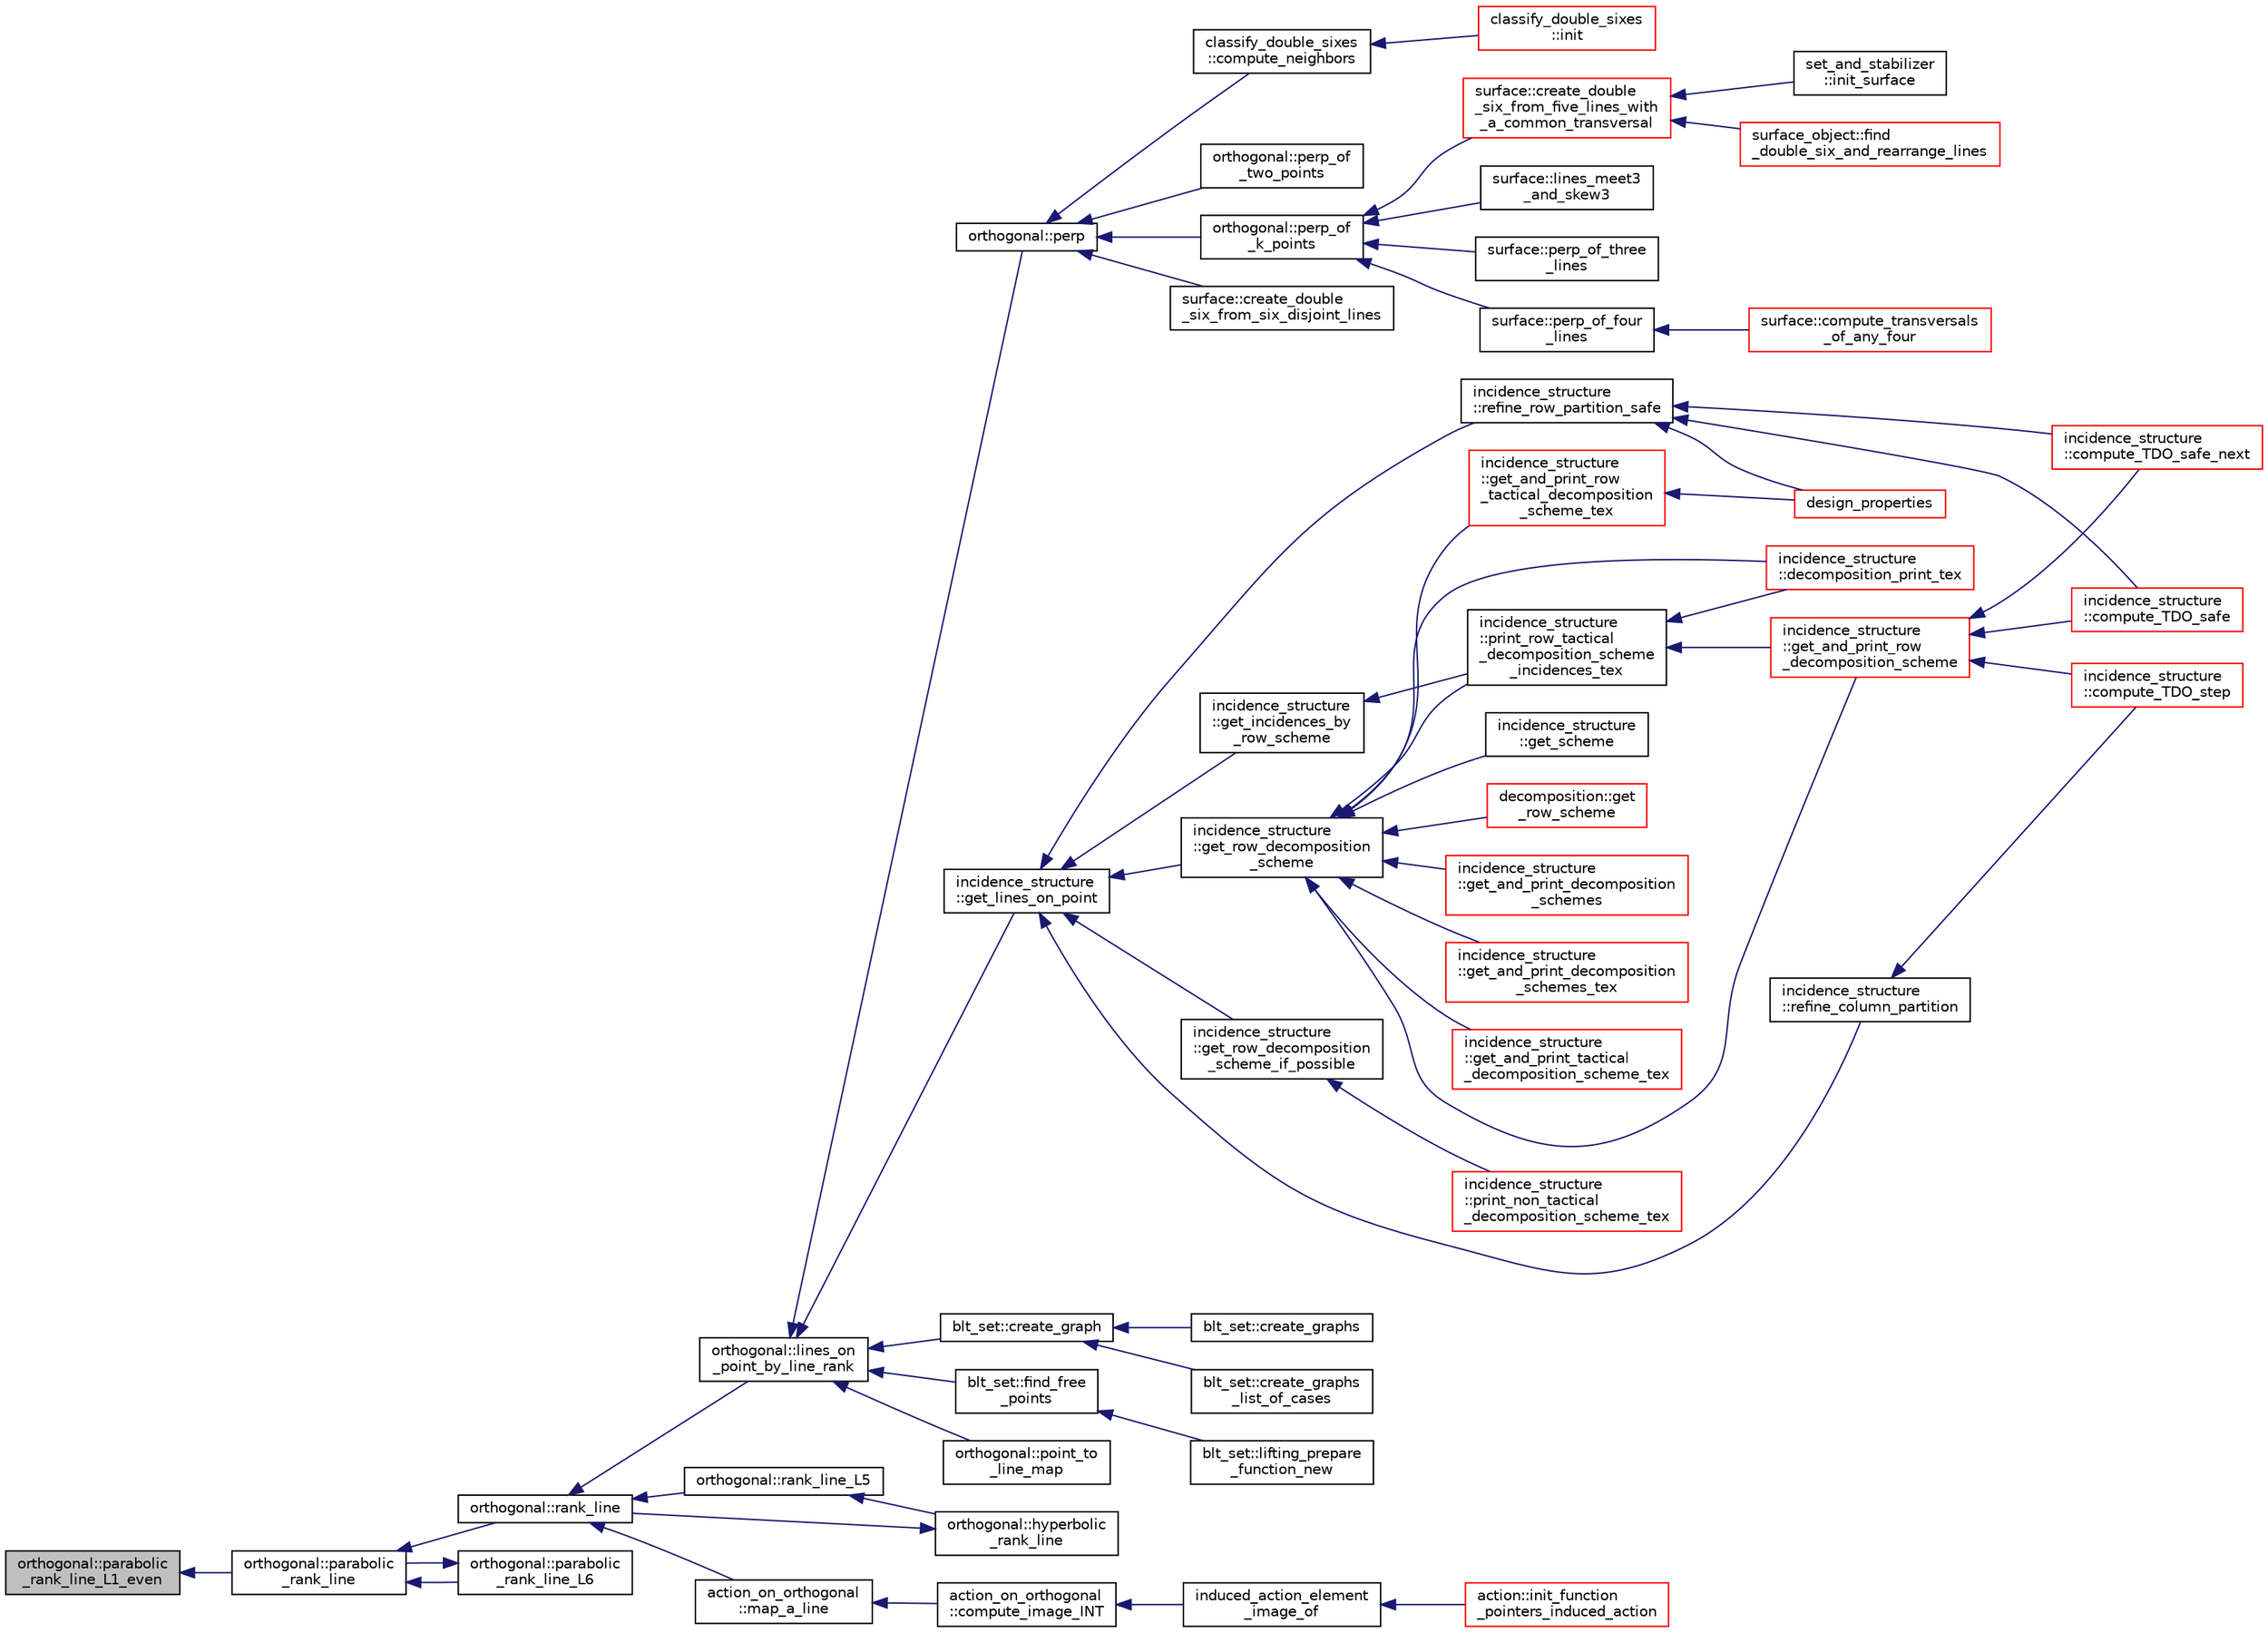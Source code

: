 digraph "orthogonal::parabolic_rank_line_L1_even"
{
  edge [fontname="Helvetica",fontsize="10",labelfontname="Helvetica",labelfontsize="10"];
  node [fontname="Helvetica",fontsize="10",shape=record];
  rankdir="LR";
  Node26860 [label="orthogonal::parabolic\l_rank_line_L1_even",height=0.2,width=0.4,color="black", fillcolor="grey75", style="filled", fontcolor="black"];
  Node26860 -> Node26861 [dir="back",color="midnightblue",fontsize="10",style="solid",fontname="Helvetica"];
  Node26861 [label="orthogonal::parabolic\l_rank_line",height=0.2,width=0.4,color="black", fillcolor="white", style="filled",URL="$d7/daa/classorthogonal.html#a7df334ceca90bc5b90c56354dbaf45c9"];
  Node26861 -> Node26862 [dir="back",color="midnightblue",fontsize="10",style="solid",fontname="Helvetica"];
  Node26862 [label="orthogonal::rank_line",height=0.2,width=0.4,color="black", fillcolor="white", style="filled",URL="$d7/daa/classorthogonal.html#a5e1b5a3eb76840f425e71f25dabcd470"];
  Node26862 -> Node26863 [dir="back",color="midnightblue",fontsize="10",style="solid",fontname="Helvetica"];
  Node26863 [label="orthogonal::lines_on\l_point_by_line_rank",height=0.2,width=0.4,color="black", fillcolor="white", style="filled",URL="$d7/daa/classorthogonal.html#adc21874b6da3cd3585c704994fb538aa"];
  Node26863 -> Node26864 [dir="back",color="midnightblue",fontsize="10",style="solid",fontname="Helvetica"];
  Node26864 [label="blt_set::create_graph",height=0.2,width=0.4,color="black", fillcolor="white", style="filled",URL="$d1/d3d/classblt__set.html#ae92249ece99ffbc92e93e49cd5d5dccf"];
  Node26864 -> Node26865 [dir="back",color="midnightblue",fontsize="10",style="solid",fontname="Helvetica"];
  Node26865 [label="blt_set::create_graphs",height=0.2,width=0.4,color="black", fillcolor="white", style="filled",URL="$d1/d3d/classblt__set.html#a3f1d4a8ed15875c47b327949f26a4533"];
  Node26864 -> Node26866 [dir="back",color="midnightblue",fontsize="10",style="solid",fontname="Helvetica"];
  Node26866 [label="blt_set::create_graphs\l_list_of_cases",height=0.2,width=0.4,color="black", fillcolor="white", style="filled",URL="$d1/d3d/classblt__set.html#a91ad531d4154bd887182dbd6121476f3"];
  Node26863 -> Node26867 [dir="back",color="midnightblue",fontsize="10",style="solid",fontname="Helvetica"];
  Node26867 [label="blt_set::find_free\l_points",height=0.2,width=0.4,color="black", fillcolor="white", style="filled",URL="$d1/d3d/classblt__set.html#a71f82dd3dc4a901ea2a0949d2f1af302"];
  Node26867 -> Node26868 [dir="back",color="midnightblue",fontsize="10",style="solid",fontname="Helvetica"];
  Node26868 [label="blt_set::lifting_prepare\l_function_new",height=0.2,width=0.4,color="black", fillcolor="white", style="filled",URL="$d1/d3d/classblt__set.html#a1314b7c0a3b78ba54c0f61a397d8afce"];
  Node26863 -> Node26869 [dir="back",color="midnightblue",fontsize="10",style="solid",fontname="Helvetica"];
  Node26869 [label="orthogonal::point_to\l_line_map",height=0.2,width=0.4,color="black", fillcolor="white", style="filled",URL="$d7/daa/classorthogonal.html#a1eae48671390d1c251303be93b45f9e4"];
  Node26863 -> Node26870 [dir="back",color="midnightblue",fontsize="10",style="solid",fontname="Helvetica"];
  Node26870 [label="orthogonal::perp",height=0.2,width=0.4,color="black", fillcolor="white", style="filled",URL="$d7/daa/classorthogonal.html#ae80e0fa8d1e8caddb9afbb466e3d3189"];
  Node26870 -> Node26871 [dir="back",color="midnightblue",fontsize="10",style="solid",fontname="Helvetica"];
  Node26871 [label="orthogonal::perp_of\l_two_points",height=0.2,width=0.4,color="black", fillcolor="white", style="filled",URL="$d7/daa/classorthogonal.html#a6a05fef2e61ed508bff66d6728c58ec0"];
  Node26870 -> Node26872 [dir="back",color="midnightblue",fontsize="10",style="solid",fontname="Helvetica"];
  Node26872 [label="orthogonal::perp_of\l_k_points",height=0.2,width=0.4,color="black", fillcolor="white", style="filled",URL="$d7/daa/classorthogonal.html#a6a92a4680dc76bb289141fc5c765f5fb"];
  Node26872 -> Node26873 [dir="back",color="midnightblue",fontsize="10",style="solid",fontname="Helvetica"];
  Node26873 [label="surface::lines_meet3\l_and_skew3",height=0.2,width=0.4,color="black", fillcolor="white", style="filled",URL="$d5/d88/classsurface.html#af87ed9d20b980a89342f20c206ae5790"];
  Node26872 -> Node26874 [dir="back",color="midnightblue",fontsize="10",style="solid",fontname="Helvetica"];
  Node26874 [label="surface::perp_of_three\l_lines",height=0.2,width=0.4,color="black", fillcolor="white", style="filled",URL="$d5/d88/classsurface.html#aaa43449a367799d405821a1cd5a7e644"];
  Node26872 -> Node26875 [dir="back",color="midnightblue",fontsize="10",style="solid",fontname="Helvetica"];
  Node26875 [label="surface::perp_of_four\l_lines",height=0.2,width=0.4,color="black", fillcolor="white", style="filled",URL="$d5/d88/classsurface.html#a8da8a93f1fcbf344eb943869b0d488f1"];
  Node26875 -> Node26876 [dir="back",color="midnightblue",fontsize="10",style="solid",fontname="Helvetica"];
  Node26876 [label="surface::compute_transversals\l_of_any_four",height=0.2,width=0.4,color="red", fillcolor="white", style="filled",URL="$d5/d88/classsurface.html#a8023ace5ba7640932b77f1d54a792614"];
  Node26872 -> Node26885 [dir="back",color="midnightblue",fontsize="10",style="solid",fontname="Helvetica"];
  Node26885 [label="surface::create_double\l_six_from_five_lines_with\l_a_common_transversal",height=0.2,width=0.4,color="red", fillcolor="white", style="filled",URL="$d5/d88/classsurface.html#a6d8fafa386893521305e016011d55673"];
  Node26885 -> Node26886 [dir="back",color="midnightblue",fontsize="10",style="solid",fontname="Helvetica"];
  Node26886 [label="surface_object::find\l_double_six_and_rearrange_lines",height=0.2,width=0.4,color="red", fillcolor="white", style="filled",URL="$df/df8/classsurface__object.html#aa2fc4ff039e9f3a5ac29718e29b6b90c"];
  Node26885 -> Node26897 [dir="back",color="midnightblue",fontsize="10",style="solid",fontname="Helvetica"];
  Node26897 [label="set_and_stabilizer\l::init_surface",height=0.2,width=0.4,color="black", fillcolor="white", style="filled",URL="$de/df6/classset__and__stabilizer.html#aac2cff4e770a86c6d40e55478e33b6b5"];
  Node26870 -> Node26899 [dir="back",color="midnightblue",fontsize="10",style="solid",fontname="Helvetica"];
  Node26899 [label="surface::create_double\l_six_from_six_disjoint_lines",height=0.2,width=0.4,color="black", fillcolor="white", style="filled",URL="$d5/d88/classsurface.html#a4c44f0a33d709edee71537547880dd87"];
  Node26870 -> Node26900 [dir="back",color="midnightblue",fontsize="10",style="solid",fontname="Helvetica"];
  Node26900 [label="classify_double_sixes\l::compute_neighbors",height=0.2,width=0.4,color="black", fillcolor="white", style="filled",URL="$dd/d23/classclassify__double__sixes.html#a675e241052c36c58063ddcfc06d209b2"];
  Node26900 -> Node26879 [dir="back",color="midnightblue",fontsize="10",style="solid",fontname="Helvetica"];
  Node26879 [label="classify_double_sixes\l::init",height=0.2,width=0.4,color="red", fillcolor="white", style="filled",URL="$dd/d23/classclassify__double__sixes.html#a8c5c41d5124b35379d626480ff225f7b"];
  Node26863 -> Node26901 [dir="back",color="midnightblue",fontsize="10",style="solid",fontname="Helvetica"];
  Node26901 [label="incidence_structure\l::get_lines_on_point",height=0.2,width=0.4,color="black", fillcolor="white", style="filled",URL="$da/d8a/classincidence__structure.html#a09148fd9478525b4a65c8e44833d1861"];
  Node26901 -> Node26902 [dir="back",color="midnightblue",fontsize="10",style="solid",fontname="Helvetica"];
  Node26902 [label="incidence_structure\l::refine_row_partition_safe",height=0.2,width=0.4,color="black", fillcolor="white", style="filled",URL="$da/d8a/classincidence__structure.html#ae84b2dc0f1a0cd1f9acfadcae21e3745"];
  Node26902 -> Node26903 [dir="back",color="midnightblue",fontsize="10",style="solid",fontname="Helvetica"];
  Node26903 [label="design_properties",height=0.2,width=0.4,color="red", fillcolor="white", style="filled",URL="$d9/dc2/apps_2combinatorics_2design_8_c.html#a7d7aac893d68b4a25d1ab91b57ae2af1"];
  Node26902 -> Node26907 [dir="back",color="midnightblue",fontsize="10",style="solid",fontname="Helvetica"];
  Node26907 [label="incidence_structure\l::compute_TDO_safe_next",height=0.2,width=0.4,color="red", fillcolor="white", style="filled",URL="$da/d8a/classincidence__structure.html#a7c315a348fc6bed0f8642767cc9cd7d1"];
  Node26902 -> Node26910 [dir="back",color="midnightblue",fontsize="10",style="solid",fontname="Helvetica"];
  Node26910 [label="incidence_structure\l::compute_TDO_safe",height=0.2,width=0.4,color="red", fillcolor="white", style="filled",URL="$da/d8a/classincidence__structure.html#ab1409e71c4b6855e49edfd3526644202"];
  Node26901 -> Node26924 [dir="back",color="midnightblue",fontsize="10",style="solid",fontname="Helvetica"];
  Node26924 [label="incidence_structure\l::refine_column_partition",height=0.2,width=0.4,color="black", fillcolor="white", style="filled",URL="$da/d8a/classincidence__structure.html#ac262f307c1531d67496129dc7890cda4"];
  Node26924 -> Node26925 [dir="back",color="midnightblue",fontsize="10",style="solid",fontname="Helvetica"];
  Node26925 [label="incidence_structure\l::compute_TDO_step",height=0.2,width=0.4,color="red", fillcolor="white", style="filled",URL="$da/d8a/classincidence__structure.html#a6175accaa64033df34d722c594a8b827"];
  Node26901 -> Node26929 [dir="back",color="midnightblue",fontsize="10",style="solid",fontname="Helvetica"];
  Node26929 [label="incidence_structure\l::get_incidences_by\l_row_scheme",height=0.2,width=0.4,color="black", fillcolor="white", style="filled",URL="$da/d8a/classincidence__structure.html#addab249e03244133841bd793389c792c"];
  Node26929 -> Node26930 [dir="back",color="midnightblue",fontsize="10",style="solid",fontname="Helvetica"];
  Node26930 [label="incidence_structure\l::print_row_tactical\l_decomposition_scheme\l_incidences_tex",height=0.2,width=0.4,color="black", fillcolor="white", style="filled",URL="$da/d8a/classincidence__structure.html#a23279d5c98b702de05171c245d5375fa"];
  Node26930 -> Node26931 [dir="back",color="midnightblue",fontsize="10",style="solid",fontname="Helvetica"];
  Node26931 [label="incidence_structure\l::get_and_print_row\l_decomposition_scheme",height=0.2,width=0.4,color="red", fillcolor="white", style="filled",URL="$da/d8a/classincidence__structure.html#a4a1e589bb5c47fb2d98fdb561b669dcf"];
  Node26931 -> Node26907 [dir="back",color="midnightblue",fontsize="10",style="solid",fontname="Helvetica"];
  Node26931 -> Node26910 [dir="back",color="midnightblue",fontsize="10",style="solid",fontname="Helvetica"];
  Node26931 -> Node26925 [dir="back",color="midnightblue",fontsize="10",style="solid",fontname="Helvetica"];
  Node26930 -> Node26932 [dir="back",color="midnightblue",fontsize="10",style="solid",fontname="Helvetica"];
  Node26932 [label="incidence_structure\l::decomposition_print_tex",height=0.2,width=0.4,color="red", fillcolor="white", style="filled",URL="$da/d8a/classincidence__structure.html#ada3fae9fd1819b36e6bfe18dedd01e6a"];
  Node26901 -> Node26933 [dir="back",color="midnightblue",fontsize="10",style="solid",fontname="Helvetica"];
  Node26933 [label="incidence_structure\l::get_row_decomposition\l_scheme",height=0.2,width=0.4,color="black", fillcolor="white", style="filled",URL="$da/d8a/classincidence__structure.html#aa0ad04253ba8e75bb15900ee8b01c9aa"];
  Node26933 -> Node26934 [dir="back",color="midnightblue",fontsize="10",style="solid",fontname="Helvetica"];
  Node26934 [label="decomposition::get\l_row_scheme",height=0.2,width=0.4,color="red", fillcolor="white", style="filled",URL="$d3/d2b/classdecomposition.html#acdb57cdc0c5b1b4692337a7a629f7113"];
  Node26933 -> Node26930 [dir="back",color="midnightblue",fontsize="10",style="solid",fontname="Helvetica"];
  Node26933 -> Node26931 [dir="back",color="midnightblue",fontsize="10",style="solid",fontname="Helvetica"];
  Node26933 -> Node26936 [dir="back",color="midnightblue",fontsize="10",style="solid",fontname="Helvetica"];
  Node26936 [label="incidence_structure\l::get_and_print_decomposition\l_schemes",height=0.2,width=0.4,color="red", fillcolor="white", style="filled",URL="$da/d8a/classincidence__structure.html#a95766a2ffb220bae98b60ed3c91bce9a"];
  Node26933 -> Node26940 [dir="back",color="midnightblue",fontsize="10",style="solid",fontname="Helvetica"];
  Node26940 [label="incidence_structure\l::get_and_print_decomposition\l_schemes_tex",height=0.2,width=0.4,color="red", fillcolor="white", style="filled",URL="$da/d8a/classincidence__structure.html#a2a9844501c86ee7588a64227cc6867e5"];
  Node26933 -> Node26941 [dir="back",color="midnightblue",fontsize="10",style="solid",fontname="Helvetica"];
  Node26941 [label="incidence_structure\l::get_and_print_tactical\l_decomposition_scheme_tex",height=0.2,width=0.4,color="red", fillcolor="white", style="filled",URL="$da/d8a/classincidence__structure.html#a88a5db2769f6529b86c1ee250ceed24d"];
  Node26933 -> Node26942 [dir="back",color="midnightblue",fontsize="10",style="solid",fontname="Helvetica"];
  Node26942 [label="incidence_structure\l::get_scheme",height=0.2,width=0.4,color="black", fillcolor="white", style="filled",URL="$da/d8a/classincidence__structure.html#a13191a7c41cd54c5a453e82395893ad9"];
  Node26933 -> Node26943 [dir="back",color="midnightblue",fontsize="10",style="solid",fontname="Helvetica"];
  Node26943 [label="incidence_structure\l::get_and_print_row\l_tactical_decomposition\l_scheme_tex",height=0.2,width=0.4,color="red", fillcolor="white", style="filled",URL="$da/d8a/classincidence__structure.html#a93bcc4c9c4ebb9635a60b2c5df9c43b0"];
  Node26943 -> Node26903 [dir="back",color="midnightblue",fontsize="10",style="solid",fontname="Helvetica"];
  Node26933 -> Node26932 [dir="back",color="midnightblue",fontsize="10",style="solid",fontname="Helvetica"];
  Node26901 -> Node26944 [dir="back",color="midnightblue",fontsize="10",style="solid",fontname="Helvetica"];
  Node26944 [label="incidence_structure\l::get_row_decomposition\l_scheme_if_possible",height=0.2,width=0.4,color="black", fillcolor="white", style="filled",URL="$da/d8a/classincidence__structure.html#ac93d2a6419b0fca3f25f101c5f08caf5"];
  Node26944 -> Node26945 [dir="back",color="midnightblue",fontsize="10",style="solid",fontname="Helvetica"];
  Node26945 [label="incidence_structure\l::print_non_tactical\l_decomposition_scheme_tex",height=0.2,width=0.4,color="red", fillcolor="white", style="filled",URL="$da/d8a/classincidence__structure.html#a27995a1d72c680e66343d871d838800e"];
  Node26862 -> Node26946 [dir="back",color="midnightblue",fontsize="10",style="solid",fontname="Helvetica"];
  Node26946 [label="orthogonal::rank_line_L5",height=0.2,width=0.4,color="black", fillcolor="white", style="filled",URL="$d7/daa/classorthogonal.html#a80bcc065004ef76b70cef437fff6f54c"];
  Node26946 -> Node26947 [dir="back",color="midnightblue",fontsize="10",style="solid",fontname="Helvetica"];
  Node26947 [label="orthogonal::hyperbolic\l_rank_line",height=0.2,width=0.4,color="black", fillcolor="white", style="filled",URL="$d7/daa/classorthogonal.html#a2810f9a6851f445b03fdbfe2a888e9f5"];
  Node26947 -> Node26862 [dir="back",color="midnightblue",fontsize="10",style="solid",fontname="Helvetica"];
  Node26862 -> Node26948 [dir="back",color="midnightblue",fontsize="10",style="solid",fontname="Helvetica"];
  Node26948 [label="action_on_orthogonal\l::map_a_line",height=0.2,width=0.4,color="black", fillcolor="white", style="filled",URL="$dc/d87/classaction__on__orthogonal.html#ac7e41a4bbc9e0f2813f2f7030f3ed177"];
  Node26948 -> Node26949 [dir="back",color="midnightblue",fontsize="10",style="solid",fontname="Helvetica"];
  Node26949 [label="action_on_orthogonal\l::compute_image_INT",height=0.2,width=0.4,color="black", fillcolor="white", style="filled",URL="$dc/d87/classaction__on__orthogonal.html#a53cee5a150163f7614151b9cd1fc06f3"];
  Node26949 -> Node26950 [dir="back",color="midnightblue",fontsize="10",style="solid",fontname="Helvetica"];
  Node26950 [label="induced_action_element\l_image_of",height=0.2,width=0.4,color="black", fillcolor="white", style="filled",URL="$d3/d27/interface_8_c.html#a821850d6c3988dd122de0489cd36f0f0"];
  Node26950 -> Node26951 [dir="back",color="midnightblue",fontsize="10",style="solid",fontname="Helvetica"];
  Node26951 [label="action::init_function\l_pointers_induced_action",height=0.2,width=0.4,color="red", fillcolor="white", style="filled",URL="$d2/d86/classaction.html#a3b9287d084b24f7a3b9532a7589c58de"];
  Node26861 -> Node27150 [dir="back",color="midnightblue",fontsize="10",style="solid",fontname="Helvetica"];
  Node27150 [label="orthogonal::parabolic\l_rank_line_L6",height=0.2,width=0.4,color="black", fillcolor="white", style="filled",URL="$d7/daa/classorthogonal.html#ab242f864cc2a012dee7c379649d2e566"];
  Node27150 -> Node26861 [dir="back",color="midnightblue",fontsize="10",style="solid",fontname="Helvetica"];
}
